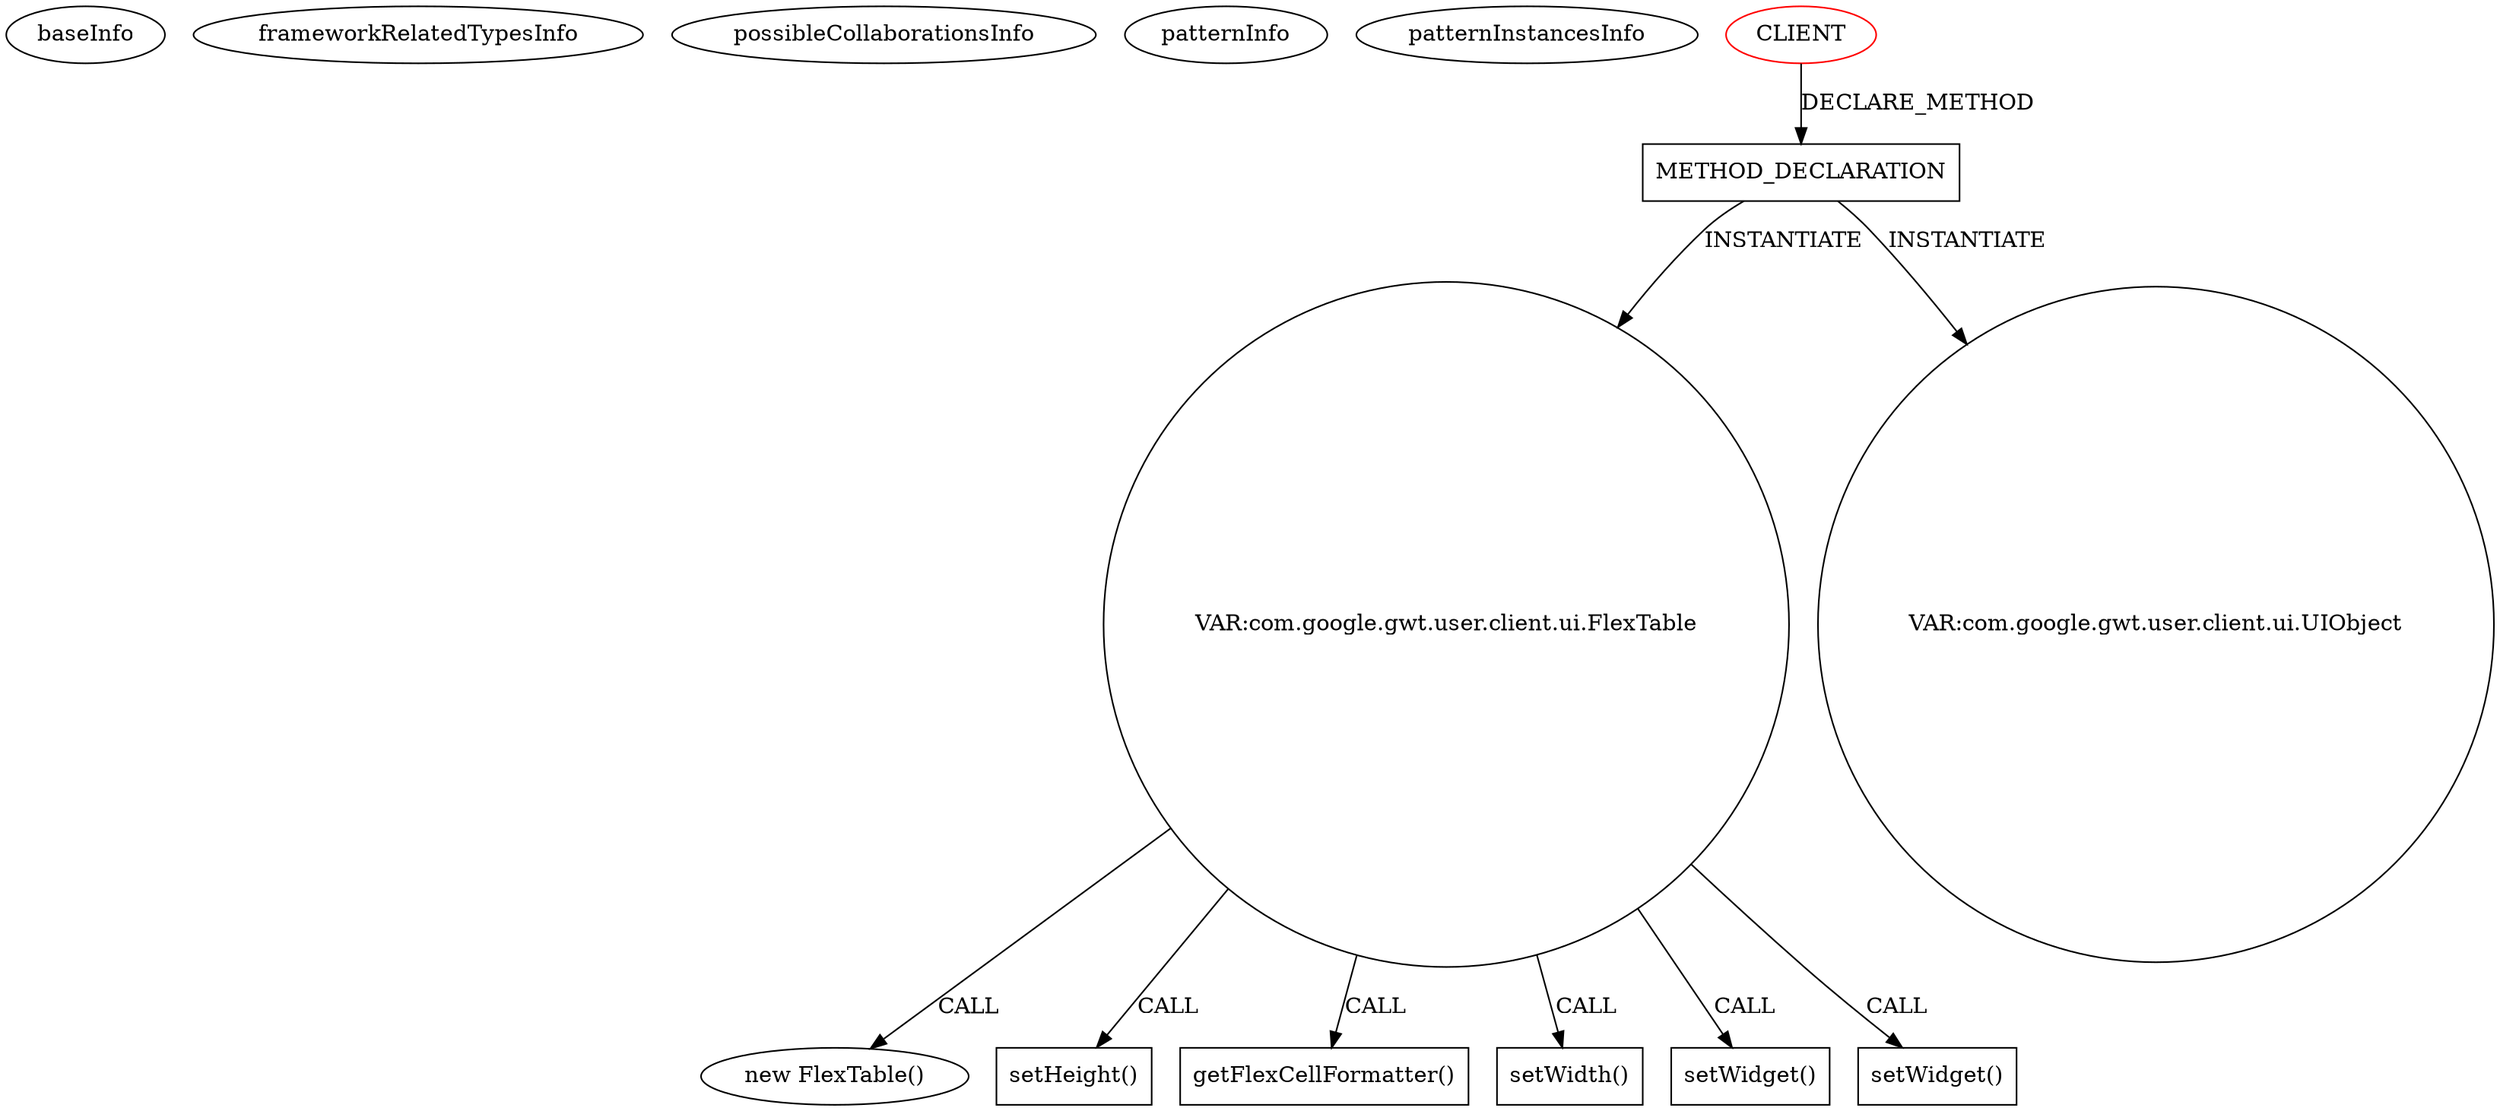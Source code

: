 digraph {
baseInfo[graphId=1092,category="pattern",isAnonymous=false,possibleRelation=false]
frameworkRelatedTypesInfo[]
possibleCollaborationsInfo[]
patternInfo[frequency=2.0,patternRootClient=0]
patternInstancesInfo[0="MainMain-ChatCafeine~/MainMain-ChatCafeine/ChatCafeine-master/ChatCafeine/src/sources/client/vue/administration/AdminPanel.java~AdminPanel~204",1="MainMain-ChatCafeine~/MainMain-ChatCafeine/ChatCafeine-master/ChatCafeine/src/sources/client/vue/accueil/AccueilPanel.java~AccueilPanel~198"]
183[label="new FlexTable()",vertexType="CONSTRUCTOR_CALL",isFrameworkType=false]
184[label="VAR:com.google.gwt.user.client.ui.FlexTable",vertexType="VARIABLE_EXPRESION",isFrameworkType=false,shape=circle]
191[label="setHeight()",vertexType="INSIDE_CALL",isFrameworkType=false,shape=box]
193[label="getFlexCellFormatter()",vertexType="INSIDE_CALL",isFrameworkType=false,shape=box]
189[label="setWidth()",vertexType="INSIDE_CALL",isFrameworkType=false,shape=box]
169[label="METHOD_DECLARATION",vertexType="CLIENT_METHOD_DECLARATION",isFrameworkType=false,shape=box]
0[label="CLIENT",vertexType="ROOT_CLIENT_CLASS_DECLARATION",isFrameworkType=false,color=red]
173[label="VAR:com.google.gwt.user.client.ui.UIObject",vertexType="VARIABLE_EXPRESION",isFrameworkType=false,shape=circle]
263[label="setWidget()",vertexType="INSIDE_CALL",isFrameworkType=false,shape=box]
257[label="setWidget()",vertexType="INSIDE_CALL",isFrameworkType=false,shape=box]
184->189[label="CALL"]
169->173[label="INSTANTIATE"]
184->183[label="CALL"]
0->169[label="DECLARE_METHOD"]
169->184[label="INSTANTIATE"]
184->191[label="CALL"]
184->257[label="CALL"]
184->263[label="CALL"]
184->193[label="CALL"]
}
